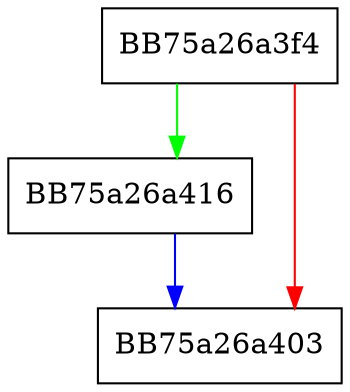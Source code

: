 digraph masks {
  node [shape="box"];
  graph [splines=ortho];
  BB75a26a3f4 -> BB75a26a416 [color="green"];
  BB75a26a3f4 -> BB75a26a403 [color="red"];
  BB75a26a416 -> BB75a26a403 [color="blue"];
}
